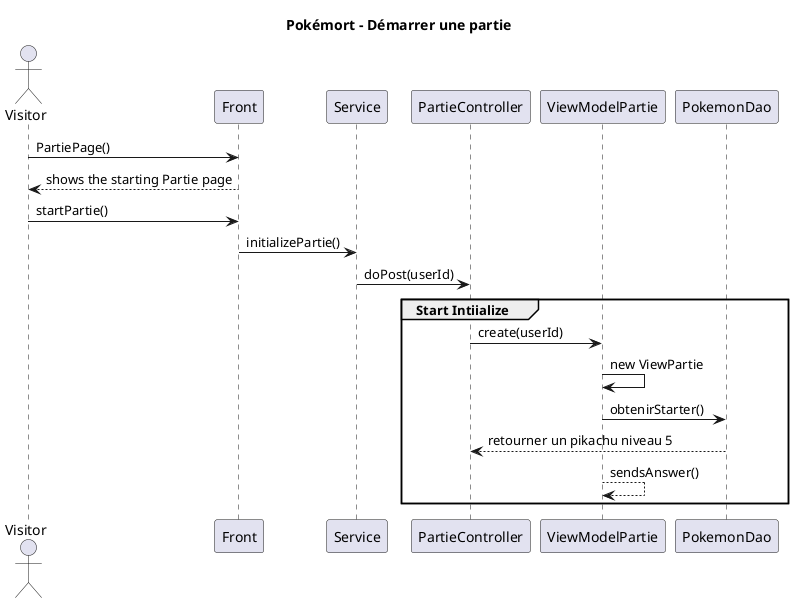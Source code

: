 @startuml
title Pokémort - Démarrer une partie

actor Visitor
participant "Front" as Front
participant "Service" as ServicePartie
participant "PartieController" as PartieCtrl
participant "ViewModelPartie" as DaoViewPartie


Visitor -> Front : PartiePage()
Front --> Visitor : shows the starting Partie page
Visitor -> Front : startPartie()
Front -> ServicePartie : initializePartie()
ServicePartie -> PartieCtrl : doPost(userId)
group Start Intiialize
PartieCtrl -> DaoViewPartie : create(userId)
DaoViewPartie -> DaoViewPartie : new ViewPartie
DaoViewPartie -> PokemonDao : obtenirStarter()
PokemonDao --> PartieCtrl : retourner un pikachu niveau 5
DaoViewPartie --> DaoViewPartie  : sendsAnswer() 
end
@enduml
